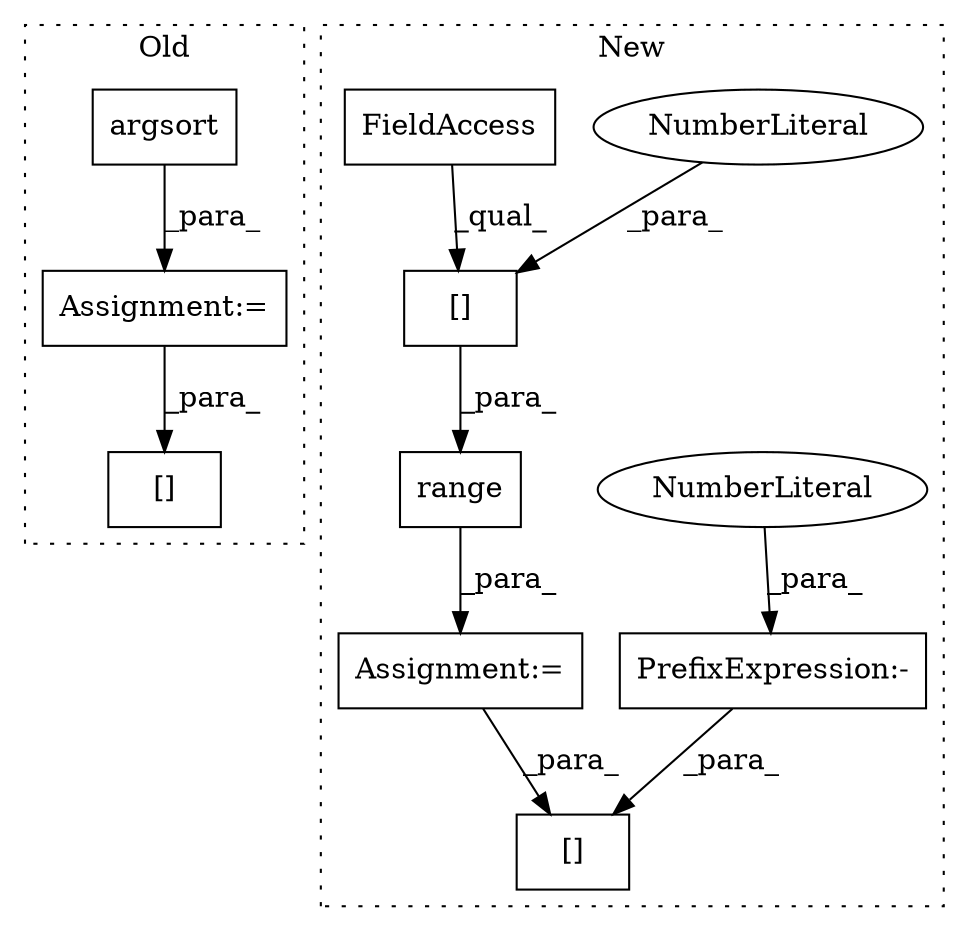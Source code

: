 digraph G {
subgraph cluster0 {
1 [label="argsort" a="32" s="5250,5287" l="8,1" shape="box"];
3 [label="Assignment:=" a="7" s="5294,5360" l="53,2" shape="box"];
4 [label="[]" a="2" s="5374,5417" l="12,2" shape="box"];
label = "Old";
style="dotted";
}
subgraph cluster1 {
2 [label="[]" a="2" s="5696,5713" l="5,1" shape="box"];
5 [label="Assignment:=" a="7" s="5468,5548" l="53,2" shape="box"];
6 [label="PrefixExpression:-" a="38" s="5460" l="1" shape="box"];
7 [label="NumberLiteral" a="34" s="5461" l="1" shape="ellipse"];
8 [label="range" a="32" s="5529,5547" l="6,1" shape="box"];
9 [label="[]" a="2" s="5535,5546" l="10,1" shape="box"];
10 [label="NumberLiteral" a="34" s="5545" l="1" shape="ellipse"];
11 [label="FieldAccess" a="22" s="5535" l="9" shape="box"];
label = "New";
style="dotted";
}
1 -> 3 [label="_para_"];
3 -> 4 [label="_para_"];
5 -> 2 [label="_para_"];
6 -> 2 [label="_para_"];
7 -> 6 [label="_para_"];
8 -> 5 [label="_para_"];
9 -> 8 [label="_para_"];
10 -> 9 [label="_para_"];
11 -> 9 [label="_qual_"];
}